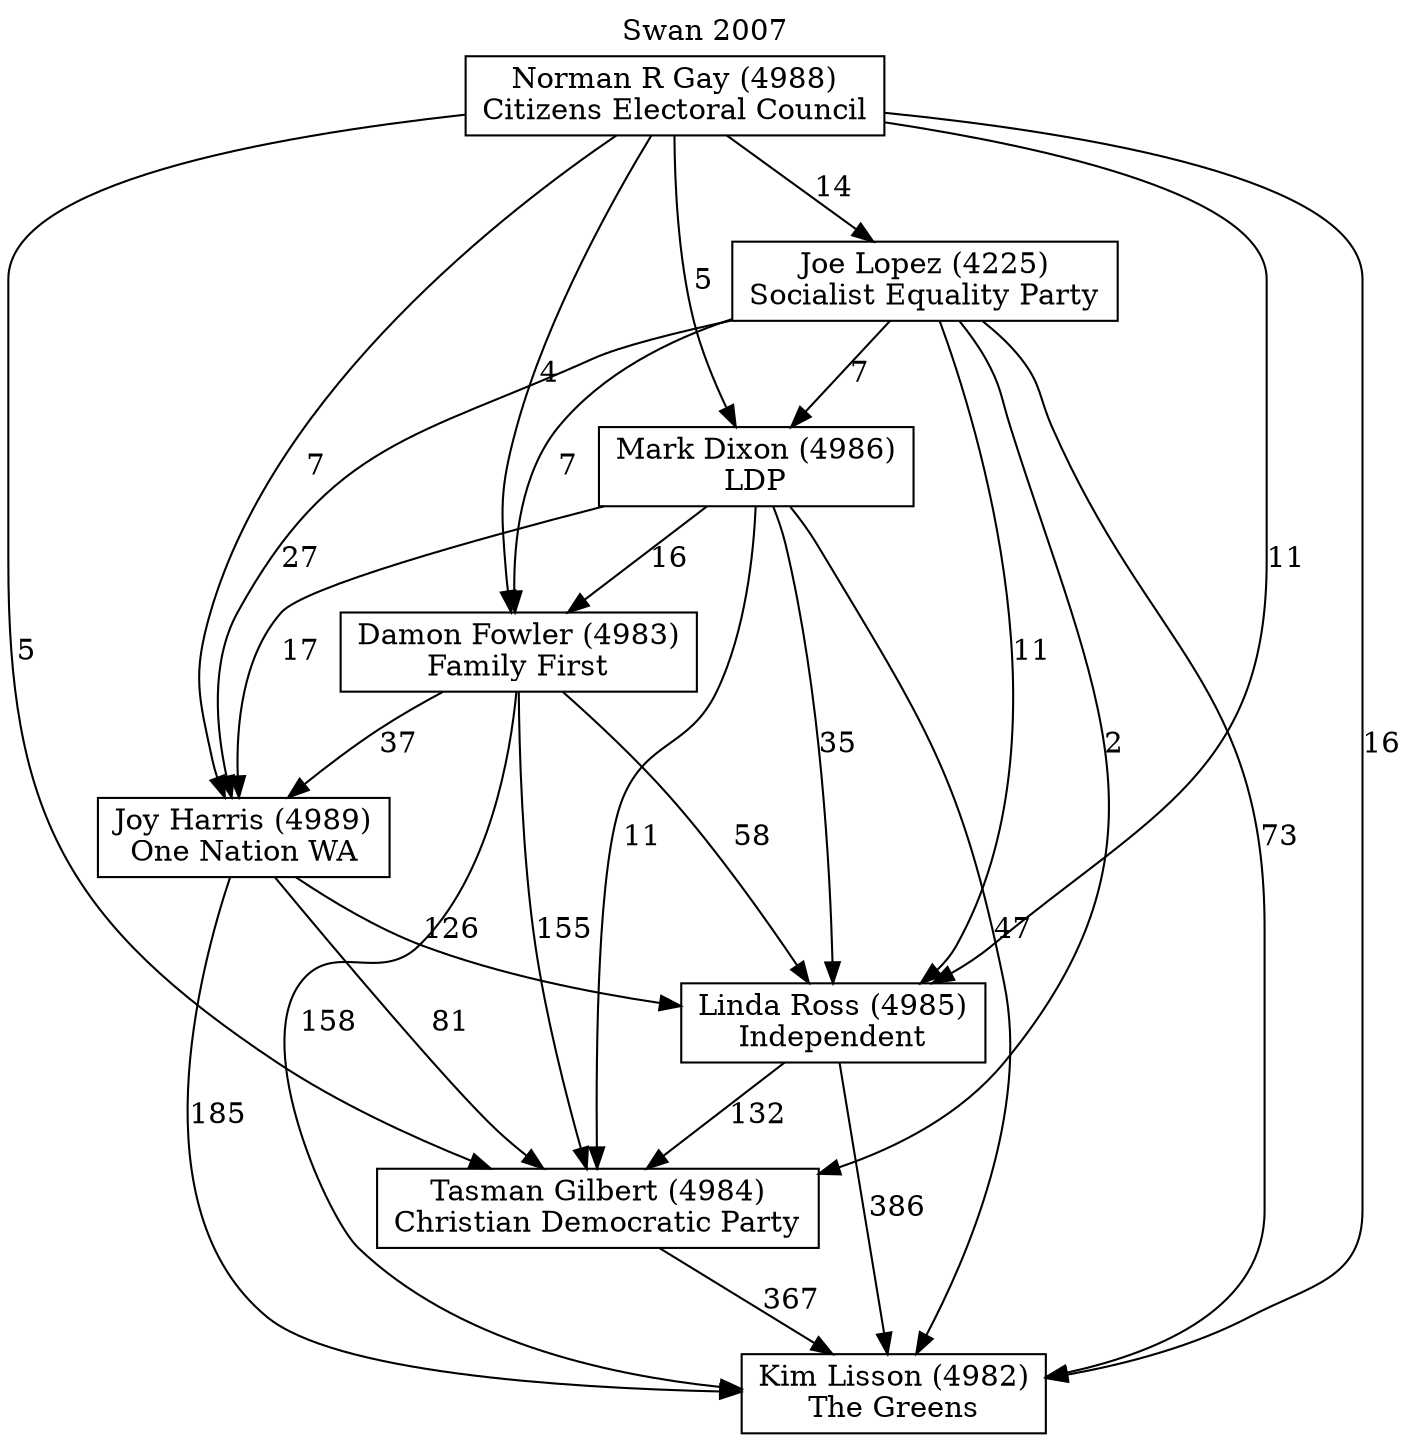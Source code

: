 // House preference flow
digraph "Kim Lisson (4982)_Swan_2007" {
	graph [label="Swan 2007" labelloc=t mclimit=10]
	node [shape=box]
	"Kim Lisson (4982)" [label="Kim Lisson (4982)
The Greens"]
	"Tasman Gilbert (4984)" [label="Tasman Gilbert (4984)
Christian Democratic Party"]
	"Linda Ross (4985)" [label="Linda Ross (4985)
Independent"]
	"Joy Harris (4989)" [label="Joy Harris (4989)
One Nation WA"]
	"Damon Fowler (4983)" [label="Damon Fowler (4983)
Family First"]
	"Mark Dixon (4986)" [label="Mark Dixon (4986)
LDP"]
	"Joe Lopez (4225)" [label="Joe Lopez (4225)
Socialist Equality Party"]
	"Norman R Gay (4988)" [label="Norman R Gay (4988)
Citizens Electoral Council"]
	"Kim Lisson (4982)" [label="Kim Lisson (4982)
The Greens"]
	"Linda Ross (4985)" [label="Linda Ross (4985)
Independent"]
	"Joy Harris (4989)" [label="Joy Harris (4989)
One Nation WA"]
	"Damon Fowler (4983)" [label="Damon Fowler (4983)
Family First"]
	"Mark Dixon (4986)" [label="Mark Dixon (4986)
LDP"]
	"Joe Lopez (4225)" [label="Joe Lopez (4225)
Socialist Equality Party"]
	"Norman R Gay (4988)" [label="Norman R Gay (4988)
Citizens Electoral Council"]
	"Kim Lisson (4982)" [label="Kim Lisson (4982)
The Greens"]
	"Joy Harris (4989)" [label="Joy Harris (4989)
One Nation WA"]
	"Damon Fowler (4983)" [label="Damon Fowler (4983)
Family First"]
	"Mark Dixon (4986)" [label="Mark Dixon (4986)
LDP"]
	"Joe Lopez (4225)" [label="Joe Lopez (4225)
Socialist Equality Party"]
	"Norman R Gay (4988)" [label="Norman R Gay (4988)
Citizens Electoral Council"]
	"Kim Lisson (4982)" [label="Kim Lisson (4982)
The Greens"]
	"Damon Fowler (4983)" [label="Damon Fowler (4983)
Family First"]
	"Mark Dixon (4986)" [label="Mark Dixon (4986)
LDP"]
	"Joe Lopez (4225)" [label="Joe Lopez (4225)
Socialist Equality Party"]
	"Norman R Gay (4988)" [label="Norman R Gay (4988)
Citizens Electoral Council"]
	"Kim Lisson (4982)" [label="Kim Lisson (4982)
The Greens"]
	"Mark Dixon (4986)" [label="Mark Dixon (4986)
LDP"]
	"Joe Lopez (4225)" [label="Joe Lopez (4225)
Socialist Equality Party"]
	"Norman R Gay (4988)" [label="Norman R Gay (4988)
Citizens Electoral Council"]
	"Kim Lisson (4982)" [label="Kim Lisson (4982)
The Greens"]
	"Joe Lopez (4225)" [label="Joe Lopez (4225)
Socialist Equality Party"]
	"Norman R Gay (4988)" [label="Norman R Gay (4988)
Citizens Electoral Council"]
	"Kim Lisson (4982)" [label="Kim Lisson (4982)
The Greens"]
	"Norman R Gay (4988)" [label="Norman R Gay (4988)
Citizens Electoral Council"]
	"Norman R Gay (4988)" [label="Norman R Gay (4988)
Citizens Electoral Council"]
	"Joe Lopez (4225)" [label="Joe Lopez (4225)
Socialist Equality Party"]
	"Norman R Gay (4988)" [label="Norman R Gay (4988)
Citizens Electoral Council"]
	"Norman R Gay (4988)" [label="Norman R Gay (4988)
Citizens Electoral Council"]
	"Mark Dixon (4986)" [label="Mark Dixon (4986)
LDP"]
	"Joe Lopez (4225)" [label="Joe Lopez (4225)
Socialist Equality Party"]
	"Norman R Gay (4988)" [label="Norman R Gay (4988)
Citizens Electoral Council"]
	"Mark Dixon (4986)" [label="Mark Dixon (4986)
LDP"]
	"Norman R Gay (4988)" [label="Norman R Gay (4988)
Citizens Electoral Council"]
	"Norman R Gay (4988)" [label="Norman R Gay (4988)
Citizens Electoral Council"]
	"Joe Lopez (4225)" [label="Joe Lopez (4225)
Socialist Equality Party"]
	"Norman R Gay (4988)" [label="Norman R Gay (4988)
Citizens Electoral Council"]
	"Norman R Gay (4988)" [label="Norman R Gay (4988)
Citizens Electoral Council"]
	"Damon Fowler (4983)" [label="Damon Fowler (4983)
Family First"]
	"Mark Dixon (4986)" [label="Mark Dixon (4986)
LDP"]
	"Joe Lopez (4225)" [label="Joe Lopez (4225)
Socialist Equality Party"]
	"Norman R Gay (4988)" [label="Norman R Gay (4988)
Citizens Electoral Council"]
	"Damon Fowler (4983)" [label="Damon Fowler (4983)
Family First"]
	"Joe Lopez (4225)" [label="Joe Lopez (4225)
Socialist Equality Party"]
	"Norman R Gay (4988)" [label="Norman R Gay (4988)
Citizens Electoral Council"]
	"Damon Fowler (4983)" [label="Damon Fowler (4983)
Family First"]
	"Norman R Gay (4988)" [label="Norman R Gay (4988)
Citizens Electoral Council"]
	"Norman R Gay (4988)" [label="Norman R Gay (4988)
Citizens Electoral Council"]
	"Joe Lopez (4225)" [label="Joe Lopez (4225)
Socialist Equality Party"]
	"Norman R Gay (4988)" [label="Norman R Gay (4988)
Citizens Electoral Council"]
	"Norman R Gay (4988)" [label="Norman R Gay (4988)
Citizens Electoral Council"]
	"Mark Dixon (4986)" [label="Mark Dixon (4986)
LDP"]
	"Joe Lopez (4225)" [label="Joe Lopez (4225)
Socialist Equality Party"]
	"Norman R Gay (4988)" [label="Norman R Gay (4988)
Citizens Electoral Council"]
	"Mark Dixon (4986)" [label="Mark Dixon (4986)
LDP"]
	"Norman R Gay (4988)" [label="Norman R Gay (4988)
Citizens Electoral Council"]
	"Norman R Gay (4988)" [label="Norman R Gay (4988)
Citizens Electoral Council"]
	"Joe Lopez (4225)" [label="Joe Lopez (4225)
Socialist Equality Party"]
	"Norman R Gay (4988)" [label="Norman R Gay (4988)
Citizens Electoral Council"]
	"Norman R Gay (4988)" [label="Norman R Gay (4988)
Citizens Electoral Council"]
	"Joy Harris (4989)" [label="Joy Harris (4989)
One Nation WA"]
	"Damon Fowler (4983)" [label="Damon Fowler (4983)
Family First"]
	"Mark Dixon (4986)" [label="Mark Dixon (4986)
LDP"]
	"Joe Lopez (4225)" [label="Joe Lopez (4225)
Socialist Equality Party"]
	"Norman R Gay (4988)" [label="Norman R Gay (4988)
Citizens Electoral Council"]
	"Joy Harris (4989)" [label="Joy Harris (4989)
One Nation WA"]
	"Mark Dixon (4986)" [label="Mark Dixon (4986)
LDP"]
	"Joe Lopez (4225)" [label="Joe Lopez (4225)
Socialist Equality Party"]
	"Norman R Gay (4988)" [label="Norman R Gay (4988)
Citizens Electoral Council"]
	"Joy Harris (4989)" [label="Joy Harris (4989)
One Nation WA"]
	"Joe Lopez (4225)" [label="Joe Lopez (4225)
Socialist Equality Party"]
	"Norman R Gay (4988)" [label="Norman R Gay (4988)
Citizens Electoral Council"]
	"Joy Harris (4989)" [label="Joy Harris (4989)
One Nation WA"]
	"Norman R Gay (4988)" [label="Norman R Gay (4988)
Citizens Electoral Council"]
	"Norman R Gay (4988)" [label="Norman R Gay (4988)
Citizens Electoral Council"]
	"Joe Lopez (4225)" [label="Joe Lopez (4225)
Socialist Equality Party"]
	"Norman R Gay (4988)" [label="Norman R Gay (4988)
Citizens Electoral Council"]
	"Norman R Gay (4988)" [label="Norman R Gay (4988)
Citizens Electoral Council"]
	"Mark Dixon (4986)" [label="Mark Dixon (4986)
LDP"]
	"Joe Lopez (4225)" [label="Joe Lopez (4225)
Socialist Equality Party"]
	"Norman R Gay (4988)" [label="Norman R Gay (4988)
Citizens Electoral Council"]
	"Mark Dixon (4986)" [label="Mark Dixon (4986)
LDP"]
	"Norman R Gay (4988)" [label="Norman R Gay (4988)
Citizens Electoral Council"]
	"Norman R Gay (4988)" [label="Norman R Gay (4988)
Citizens Electoral Council"]
	"Joe Lopez (4225)" [label="Joe Lopez (4225)
Socialist Equality Party"]
	"Norman R Gay (4988)" [label="Norman R Gay (4988)
Citizens Electoral Council"]
	"Norman R Gay (4988)" [label="Norman R Gay (4988)
Citizens Electoral Council"]
	"Damon Fowler (4983)" [label="Damon Fowler (4983)
Family First"]
	"Mark Dixon (4986)" [label="Mark Dixon (4986)
LDP"]
	"Joe Lopez (4225)" [label="Joe Lopez (4225)
Socialist Equality Party"]
	"Norman R Gay (4988)" [label="Norman R Gay (4988)
Citizens Electoral Council"]
	"Damon Fowler (4983)" [label="Damon Fowler (4983)
Family First"]
	"Joe Lopez (4225)" [label="Joe Lopez (4225)
Socialist Equality Party"]
	"Norman R Gay (4988)" [label="Norman R Gay (4988)
Citizens Electoral Council"]
	"Damon Fowler (4983)" [label="Damon Fowler (4983)
Family First"]
	"Norman R Gay (4988)" [label="Norman R Gay (4988)
Citizens Electoral Council"]
	"Norman R Gay (4988)" [label="Norman R Gay (4988)
Citizens Electoral Council"]
	"Joe Lopez (4225)" [label="Joe Lopez (4225)
Socialist Equality Party"]
	"Norman R Gay (4988)" [label="Norman R Gay (4988)
Citizens Electoral Council"]
	"Norman R Gay (4988)" [label="Norman R Gay (4988)
Citizens Electoral Council"]
	"Mark Dixon (4986)" [label="Mark Dixon (4986)
LDP"]
	"Joe Lopez (4225)" [label="Joe Lopez (4225)
Socialist Equality Party"]
	"Norman R Gay (4988)" [label="Norman R Gay (4988)
Citizens Electoral Council"]
	"Mark Dixon (4986)" [label="Mark Dixon (4986)
LDP"]
	"Norman R Gay (4988)" [label="Norman R Gay (4988)
Citizens Electoral Council"]
	"Norman R Gay (4988)" [label="Norman R Gay (4988)
Citizens Electoral Council"]
	"Joe Lopez (4225)" [label="Joe Lopez (4225)
Socialist Equality Party"]
	"Norman R Gay (4988)" [label="Norman R Gay (4988)
Citizens Electoral Council"]
	"Norman R Gay (4988)" [label="Norman R Gay (4988)
Citizens Electoral Council"]
	"Linda Ross (4985)" [label="Linda Ross (4985)
Independent"]
	"Joy Harris (4989)" [label="Joy Harris (4989)
One Nation WA"]
	"Damon Fowler (4983)" [label="Damon Fowler (4983)
Family First"]
	"Mark Dixon (4986)" [label="Mark Dixon (4986)
LDP"]
	"Joe Lopez (4225)" [label="Joe Lopez (4225)
Socialist Equality Party"]
	"Norman R Gay (4988)" [label="Norman R Gay (4988)
Citizens Electoral Council"]
	"Linda Ross (4985)" [label="Linda Ross (4985)
Independent"]
	"Damon Fowler (4983)" [label="Damon Fowler (4983)
Family First"]
	"Mark Dixon (4986)" [label="Mark Dixon (4986)
LDP"]
	"Joe Lopez (4225)" [label="Joe Lopez (4225)
Socialist Equality Party"]
	"Norman R Gay (4988)" [label="Norman R Gay (4988)
Citizens Electoral Council"]
	"Linda Ross (4985)" [label="Linda Ross (4985)
Independent"]
	"Mark Dixon (4986)" [label="Mark Dixon (4986)
LDP"]
	"Joe Lopez (4225)" [label="Joe Lopez (4225)
Socialist Equality Party"]
	"Norman R Gay (4988)" [label="Norman R Gay (4988)
Citizens Electoral Council"]
	"Linda Ross (4985)" [label="Linda Ross (4985)
Independent"]
	"Joe Lopez (4225)" [label="Joe Lopez (4225)
Socialist Equality Party"]
	"Norman R Gay (4988)" [label="Norman R Gay (4988)
Citizens Electoral Council"]
	"Linda Ross (4985)" [label="Linda Ross (4985)
Independent"]
	"Norman R Gay (4988)" [label="Norman R Gay (4988)
Citizens Electoral Council"]
	"Norman R Gay (4988)" [label="Norman R Gay (4988)
Citizens Electoral Council"]
	"Joe Lopez (4225)" [label="Joe Lopez (4225)
Socialist Equality Party"]
	"Norman R Gay (4988)" [label="Norman R Gay (4988)
Citizens Electoral Council"]
	"Norman R Gay (4988)" [label="Norman R Gay (4988)
Citizens Electoral Council"]
	"Mark Dixon (4986)" [label="Mark Dixon (4986)
LDP"]
	"Joe Lopez (4225)" [label="Joe Lopez (4225)
Socialist Equality Party"]
	"Norman R Gay (4988)" [label="Norman R Gay (4988)
Citizens Electoral Council"]
	"Mark Dixon (4986)" [label="Mark Dixon (4986)
LDP"]
	"Norman R Gay (4988)" [label="Norman R Gay (4988)
Citizens Electoral Council"]
	"Norman R Gay (4988)" [label="Norman R Gay (4988)
Citizens Electoral Council"]
	"Joe Lopez (4225)" [label="Joe Lopez (4225)
Socialist Equality Party"]
	"Norman R Gay (4988)" [label="Norman R Gay (4988)
Citizens Electoral Council"]
	"Norman R Gay (4988)" [label="Norman R Gay (4988)
Citizens Electoral Council"]
	"Damon Fowler (4983)" [label="Damon Fowler (4983)
Family First"]
	"Mark Dixon (4986)" [label="Mark Dixon (4986)
LDP"]
	"Joe Lopez (4225)" [label="Joe Lopez (4225)
Socialist Equality Party"]
	"Norman R Gay (4988)" [label="Norman R Gay (4988)
Citizens Electoral Council"]
	"Damon Fowler (4983)" [label="Damon Fowler (4983)
Family First"]
	"Joe Lopez (4225)" [label="Joe Lopez (4225)
Socialist Equality Party"]
	"Norman R Gay (4988)" [label="Norman R Gay (4988)
Citizens Electoral Council"]
	"Damon Fowler (4983)" [label="Damon Fowler (4983)
Family First"]
	"Norman R Gay (4988)" [label="Norman R Gay (4988)
Citizens Electoral Council"]
	"Norman R Gay (4988)" [label="Norman R Gay (4988)
Citizens Electoral Council"]
	"Joe Lopez (4225)" [label="Joe Lopez (4225)
Socialist Equality Party"]
	"Norman R Gay (4988)" [label="Norman R Gay (4988)
Citizens Electoral Council"]
	"Norman R Gay (4988)" [label="Norman R Gay (4988)
Citizens Electoral Council"]
	"Mark Dixon (4986)" [label="Mark Dixon (4986)
LDP"]
	"Joe Lopez (4225)" [label="Joe Lopez (4225)
Socialist Equality Party"]
	"Norman R Gay (4988)" [label="Norman R Gay (4988)
Citizens Electoral Council"]
	"Mark Dixon (4986)" [label="Mark Dixon (4986)
LDP"]
	"Norman R Gay (4988)" [label="Norman R Gay (4988)
Citizens Electoral Council"]
	"Norman R Gay (4988)" [label="Norman R Gay (4988)
Citizens Electoral Council"]
	"Joe Lopez (4225)" [label="Joe Lopez (4225)
Socialist Equality Party"]
	"Norman R Gay (4988)" [label="Norman R Gay (4988)
Citizens Electoral Council"]
	"Norman R Gay (4988)" [label="Norman R Gay (4988)
Citizens Electoral Council"]
	"Joy Harris (4989)" [label="Joy Harris (4989)
One Nation WA"]
	"Damon Fowler (4983)" [label="Damon Fowler (4983)
Family First"]
	"Mark Dixon (4986)" [label="Mark Dixon (4986)
LDP"]
	"Joe Lopez (4225)" [label="Joe Lopez (4225)
Socialist Equality Party"]
	"Norman R Gay (4988)" [label="Norman R Gay (4988)
Citizens Electoral Council"]
	"Joy Harris (4989)" [label="Joy Harris (4989)
One Nation WA"]
	"Mark Dixon (4986)" [label="Mark Dixon (4986)
LDP"]
	"Joe Lopez (4225)" [label="Joe Lopez (4225)
Socialist Equality Party"]
	"Norman R Gay (4988)" [label="Norman R Gay (4988)
Citizens Electoral Council"]
	"Joy Harris (4989)" [label="Joy Harris (4989)
One Nation WA"]
	"Joe Lopez (4225)" [label="Joe Lopez (4225)
Socialist Equality Party"]
	"Norman R Gay (4988)" [label="Norman R Gay (4988)
Citizens Electoral Council"]
	"Joy Harris (4989)" [label="Joy Harris (4989)
One Nation WA"]
	"Norman R Gay (4988)" [label="Norman R Gay (4988)
Citizens Electoral Council"]
	"Norman R Gay (4988)" [label="Norman R Gay (4988)
Citizens Electoral Council"]
	"Joe Lopez (4225)" [label="Joe Lopez (4225)
Socialist Equality Party"]
	"Norman R Gay (4988)" [label="Norman R Gay (4988)
Citizens Electoral Council"]
	"Norman R Gay (4988)" [label="Norman R Gay (4988)
Citizens Electoral Council"]
	"Mark Dixon (4986)" [label="Mark Dixon (4986)
LDP"]
	"Joe Lopez (4225)" [label="Joe Lopez (4225)
Socialist Equality Party"]
	"Norman R Gay (4988)" [label="Norman R Gay (4988)
Citizens Electoral Council"]
	"Mark Dixon (4986)" [label="Mark Dixon (4986)
LDP"]
	"Norman R Gay (4988)" [label="Norman R Gay (4988)
Citizens Electoral Council"]
	"Norman R Gay (4988)" [label="Norman R Gay (4988)
Citizens Electoral Council"]
	"Joe Lopez (4225)" [label="Joe Lopez (4225)
Socialist Equality Party"]
	"Norman R Gay (4988)" [label="Norman R Gay (4988)
Citizens Electoral Council"]
	"Norman R Gay (4988)" [label="Norman R Gay (4988)
Citizens Electoral Council"]
	"Damon Fowler (4983)" [label="Damon Fowler (4983)
Family First"]
	"Mark Dixon (4986)" [label="Mark Dixon (4986)
LDP"]
	"Joe Lopez (4225)" [label="Joe Lopez (4225)
Socialist Equality Party"]
	"Norman R Gay (4988)" [label="Norman R Gay (4988)
Citizens Electoral Council"]
	"Damon Fowler (4983)" [label="Damon Fowler (4983)
Family First"]
	"Joe Lopez (4225)" [label="Joe Lopez (4225)
Socialist Equality Party"]
	"Norman R Gay (4988)" [label="Norman R Gay (4988)
Citizens Electoral Council"]
	"Damon Fowler (4983)" [label="Damon Fowler (4983)
Family First"]
	"Norman R Gay (4988)" [label="Norman R Gay (4988)
Citizens Electoral Council"]
	"Norman R Gay (4988)" [label="Norman R Gay (4988)
Citizens Electoral Council"]
	"Joe Lopez (4225)" [label="Joe Lopez (4225)
Socialist Equality Party"]
	"Norman R Gay (4988)" [label="Norman R Gay (4988)
Citizens Electoral Council"]
	"Norman R Gay (4988)" [label="Norman R Gay (4988)
Citizens Electoral Council"]
	"Mark Dixon (4986)" [label="Mark Dixon (4986)
LDP"]
	"Joe Lopez (4225)" [label="Joe Lopez (4225)
Socialist Equality Party"]
	"Norman R Gay (4988)" [label="Norman R Gay (4988)
Citizens Electoral Council"]
	"Mark Dixon (4986)" [label="Mark Dixon (4986)
LDP"]
	"Norman R Gay (4988)" [label="Norman R Gay (4988)
Citizens Electoral Council"]
	"Norman R Gay (4988)" [label="Norman R Gay (4988)
Citizens Electoral Council"]
	"Joe Lopez (4225)" [label="Joe Lopez (4225)
Socialist Equality Party"]
	"Norman R Gay (4988)" [label="Norman R Gay (4988)
Citizens Electoral Council"]
	"Norman R Gay (4988)" [label="Norman R Gay (4988)
Citizens Electoral Council"]
	"Tasman Gilbert (4984)" [label="Tasman Gilbert (4984)
Christian Democratic Party"]
	"Linda Ross (4985)" [label="Linda Ross (4985)
Independent"]
	"Joy Harris (4989)" [label="Joy Harris (4989)
One Nation WA"]
	"Damon Fowler (4983)" [label="Damon Fowler (4983)
Family First"]
	"Mark Dixon (4986)" [label="Mark Dixon (4986)
LDP"]
	"Joe Lopez (4225)" [label="Joe Lopez (4225)
Socialist Equality Party"]
	"Norman R Gay (4988)" [label="Norman R Gay (4988)
Citizens Electoral Council"]
	"Tasman Gilbert (4984)" [label="Tasman Gilbert (4984)
Christian Democratic Party"]
	"Joy Harris (4989)" [label="Joy Harris (4989)
One Nation WA"]
	"Damon Fowler (4983)" [label="Damon Fowler (4983)
Family First"]
	"Mark Dixon (4986)" [label="Mark Dixon (4986)
LDP"]
	"Joe Lopez (4225)" [label="Joe Lopez (4225)
Socialist Equality Party"]
	"Norman R Gay (4988)" [label="Norman R Gay (4988)
Citizens Electoral Council"]
	"Tasman Gilbert (4984)" [label="Tasman Gilbert (4984)
Christian Democratic Party"]
	"Damon Fowler (4983)" [label="Damon Fowler (4983)
Family First"]
	"Mark Dixon (4986)" [label="Mark Dixon (4986)
LDP"]
	"Joe Lopez (4225)" [label="Joe Lopez (4225)
Socialist Equality Party"]
	"Norman R Gay (4988)" [label="Norman R Gay (4988)
Citizens Electoral Council"]
	"Tasman Gilbert (4984)" [label="Tasman Gilbert (4984)
Christian Democratic Party"]
	"Mark Dixon (4986)" [label="Mark Dixon (4986)
LDP"]
	"Joe Lopez (4225)" [label="Joe Lopez (4225)
Socialist Equality Party"]
	"Norman R Gay (4988)" [label="Norman R Gay (4988)
Citizens Electoral Council"]
	"Tasman Gilbert (4984)" [label="Tasman Gilbert (4984)
Christian Democratic Party"]
	"Joe Lopez (4225)" [label="Joe Lopez (4225)
Socialist Equality Party"]
	"Norman R Gay (4988)" [label="Norman R Gay (4988)
Citizens Electoral Council"]
	"Tasman Gilbert (4984)" [label="Tasman Gilbert (4984)
Christian Democratic Party"]
	"Norman R Gay (4988)" [label="Norman R Gay (4988)
Citizens Electoral Council"]
	"Norman R Gay (4988)" [label="Norman R Gay (4988)
Citizens Electoral Council"]
	"Joe Lopez (4225)" [label="Joe Lopez (4225)
Socialist Equality Party"]
	"Norman R Gay (4988)" [label="Norman R Gay (4988)
Citizens Electoral Council"]
	"Norman R Gay (4988)" [label="Norman R Gay (4988)
Citizens Electoral Council"]
	"Mark Dixon (4986)" [label="Mark Dixon (4986)
LDP"]
	"Joe Lopez (4225)" [label="Joe Lopez (4225)
Socialist Equality Party"]
	"Norman R Gay (4988)" [label="Norman R Gay (4988)
Citizens Electoral Council"]
	"Mark Dixon (4986)" [label="Mark Dixon (4986)
LDP"]
	"Norman R Gay (4988)" [label="Norman R Gay (4988)
Citizens Electoral Council"]
	"Norman R Gay (4988)" [label="Norman R Gay (4988)
Citizens Electoral Council"]
	"Joe Lopez (4225)" [label="Joe Lopez (4225)
Socialist Equality Party"]
	"Norman R Gay (4988)" [label="Norman R Gay (4988)
Citizens Electoral Council"]
	"Norman R Gay (4988)" [label="Norman R Gay (4988)
Citizens Electoral Council"]
	"Damon Fowler (4983)" [label="Damon Fowler (4983)
Family First"]
	"Mark Dixon (4986)" [label="Mark Dixon (4986)
LDP"]
	"Joe Lopez (4225)" [label="Joe Lopez (4225)
Socialist Equality Party"]
	"Norman R Gay (4988)" [label="Norman R Gay (4988)
Citizens Electoral Council"]
	"Damon Fowler (4983)" [label="Damon Fowler (4983)
Family First"]
	"Joe Lopez (4225)" [label="Joe Lopez (4225)
Socialist Equality Party"]
	"Norman R Gay (4988)" [label="Norman R Gay (4988)
Citizens Electoral Council"]
	"Damon Fowler (4983)" [label="Damon Fowler (4983)
Family First"]
	"Norman R Gay (4988)" [label="Norman R Gay (4988)
Citizens Electoral Council"]
	"Norman R Gay (4988)" [label="Norman R Gay (4988)
Citizens Electoral Council"]
	"Joe Lopez (4225)" [label="Joe Lopez (4225)
Socialist Equality Party"]
	"Norman R Gay (4988)" [label="Norman R Gay (4988)
Citizens Electoral Council"]
	"Norman R Gay (4988)" [label="Norman R Gay (4988)
Citizens Electoral Council"]
	"Mark Dixon (4986)" [label="Mark Dixon (4986)
LDP"]
	"Joe Lopez (4225)" [label="Joe Lopez (4225)
Socialist Equality Party"]
	"Norman R Gay (4988)" [label="Norman R Gay (4988)
Citizens Electoral Council"]
	"Mark Dixon (4986)" [label="Mark Dixon (4986)
LDP"]
	"Norman R Gay (4988)" [label="Norman R Gay (4988)
Citizens Electoral Council"]
	"Norman R Gay (4988)" [label="Norman R Gay (4988)
Citizens Electoral Council"]
	"Joe Lopez (4225)" [label="Joe Lopez (4225)
Socialist Equality Party"]
	"Norman R Gay (4988)" [label="Norman R Gay (4988)
Citizens Electoral Council"]
	"Norman R Gay (4988)" [label="Norman R Gay (4988)
Citizens Electoral Council"]
	"Joy Harris (4989)" [label="Joy Harris (4989)
One Nation WA"]
	"Damon Fowler (4983)" [label="Damon Fowler (4983)
Family First"]
	"Mark Dixon (4986)" [label="Mark Dixon (4986)
LDP"]
	"Joe Lopez (4225)" [label="Joe Lopez (4225)
Socialist Equality Party"]
	"Norman R Gay (4988)" [label="Norman R Gay (4988)
Citizens Electoral Council"]
	"Joy Harris (4989)" [label="Joy Harris (4989)
One Nation WA"]
	"Mark Dixon (4986)" [label="Mark Dixon (4986)
LDP"]
	"Joe Lopez (4225)" [label="Joe Lopez (4225)
Socialist Equality Party"]
	"Norman R Gay (4988)" [label="Norman R Gay (4988)
Citizens Electoral Council"]
	"Joy Harris (4989)" [label="Joy Harris (4989)
One Nation WA"]
	"Joe Lopez (4225)" [label="Joe Lopez (4225)
Socialist Equality Party"]
	"Norman R Gay (4988)" [label="Norman R Gay (4988)
Citizens Electoral Council"]
	"Joy Harris (4989)" [label="Joy Harris (4989)
One Nation WA"]
	"Norman R Gay (4988)" [label="Norman R Gay (4988)
Citizens Electoral Council"]
	"Norman R Gay (4988)" [label="Norman R Gay (4988)
Citizens Electoral Council"]
	"Joe Lopez (4225)" [label="Joe Lopez (4225)
Socialist Equality Party"]
	"Norman R Gay (4988)" [label="Norman R Gay (4988)
Citizens Electoral Council"]
	"Norman R Gay (4988)" [label="Norman R Gay (4988)
Citizens Electoral Council"]
	"Mark Dixon (4986)" [label="Mark Dixon (4986)
LDP"]
	"Joe Lopez (4225)" [label="Joe Lopez (4225)
Socialist Equality Party"]
	"Norman R Gay (4988)" [label="Norman R Gay (4988)
Citizens Electoral Council"]
	"Mark Dixon (4986)" [label="Mark Dixon (4986)
LDP"]
	"Norman R Gay (4988)" [label="Norman R Gay (4988)
Citizens Electoral Council"]
	"Norman R Gay (4988)" [label="Norman R Gay (4988)
Citizens Electoral Council"]
	"Joe Lopez (4225)" [label="Joe Lopez (4225)
Socialist Equality Party"]
	"Norman R Gay (4988)" [label="Norman R Gay (4988)
Citizens Electoral Council"]
	"Norman R Gay (4988)" [label="Norman R Gay (4988)
Citizens Electoral Council"]
	"Damon Fowler (4983)" [label="Damon Fowler (4983)
Family First"]
	"Mark Dixon (4986)" [label="Mark Dixon (4986)
LDP"]
	"Joe Lopez (4225)" [label="Joe Lopez (4225)
Socialist Equality Party"]
	"Norman R Gay (4988)" [label="Norman R Gay (4988)
Citizens Electoral Council"]
	"Damon Fowler (4983)" [label="Damon Fowler (4983)
Family First"]
	"Joe Lopez (4225)" [label="Joe Lopez (4225)
Socialist Equality Party"]
	"Norman R Gay (4988)" [label="Norman R Gay (4988)
Citizens Electoral Council"]
	"Damon Fowler (4983)" [label="Damon Fowler (4983)
Family First"]
	"Norman R Gay (4988)" [label="Norman R Gay (4988)
Citizens Electoral Council"]
	"Norman R Gay (4988)" [label="Norman R Gay (4988)
Citizens Electoral Council"]
	"Joe Lopez (4225)" [label="Joe Lopez (4225)
Socialist Equality Party"]
	"Norman R Gay (4988)" [label="Norman R Gay (4988)
Citizens Electoral Council"]
	"Norman R Gay (4988)" [label="Norman R Gay (4988)
Citizens Electoral Council"]
	"Mark Dixon (4986)" [label="Mark Dixon (4986)
LDP"]
	"Joe Lopez (4225)" [label="Joe Lopez (4225)
Socialist Equality Party"]
	"Norman R Gay (4988)" [label="Norman R Gay (4988)
Citizens Electoral Council"]
	"Mark Dixon (4986)" [label="Mark Dixon (4986)
LDP"]
	"Norman R Gay (4988)" [label="Norman R Gay (4988)
Citizens Electoral Council"]
	"Norman R Gay (4988)" [label="Norman R Gay (4988)
Citizens Electoral Council"]
	"Joe Lopez (4225)" [label="Joe Lopez (4225)
Socialist Equality Party"]
	"Norman R Gay (4988)" [label="Norman R Gay (4988)
Citizens Electoral Council"]
	"Norman R Gay (4988)" [label="Norman R Gay (4988)
Citizens Electoral Council"]
	"Linda Ross (4985)" [label="Linda Ross (4985)
Independent"]
	"Joy Harris (4989)" [label="Joy Harris (4989)
One Nation WA"]
	"Damon Fowler (4983)" [label="Damon Fowler (4983)
Family First"]
	"Mark Dixon (4986)" [label="Mark Dixon (4986)
LDP"]
	"Joe Lopez (4225)" [label="Joe Lopez (4225)
Socialist Equality Party"]
	"Norman R Gay (4988)" [label="Norman R Gay (4988)
Citizens Electoral Council"]
	"Linda Ross (4985)" [label="Linda Ross (4985)
Independent"]
	"Damon Fowler (4983)" [label="Damon Fowler (4983)
Family First"]
	"Mark Dixon (4986)" [label="Mark Dixon (4986)
LDP"]
	"Joe Lopez (4225)" [label="Joe Lopez (4225)
Socialist Equality Party"]
	"Norman R Gay (4988)" [label="Norman R Gay (4988)
Citizens Electoral Council"]
	"Linda Ross (4985)" [label="Linda Ross (4985)
Independent"]
	"Mark Dixon (4986)" [label="Mark Dixon (4986)
LDP"]
	"Joe Lopez (4225)" [label="Joe Lopez (4225)
Socialist Equality Party"]
	"Norman R Gay (4988)" [label="Norman R Gay (4988)
Citizens Electoral Council"]
	"Linda Ross (4985)" [label="Linda Ross (4985)
Independent"]
	"Joe Lopez (4225)" [label="Joe Lopez (4225)
Socialist Equality Party"]
	"Norman R Gay (4988)" [label="Norman R Gay (4988)
Citizens Electoral Council"]
	"Linda Ross (4985)" [label="Linda Ross (4985)
Independent"]
	"Norman R Gay (4988)" [label="Norman R Gay (4988)
Citizens Electoral Council"]
	"Norman R Gay (4988)" [label="Norman R Gay (4988)
Citizens Electoral Council"]
	"Joe Lopez (4225)" [label="Joe Lopez (4225)
Socialist Equality Party"]
	"Norman R Gay (4988)" [label="Norman R Gay (4988)
Citizens Electoral Council"]
	"Norman R Gay (4988)" [label="Norman R Gay (4988)
Citizens Electoral Council"]
	"Mark Dixon (4986)" [label="Mark Dixon (4986)
LDP"]
	"Joe Lopez (4225)" [label="Joe Lopez (4225)
Socialist Equality Party"]
	"Norman R Gay (4988)" [label="Norman R Gay (4988)
Citizens Electoral Council"]
	"Mark Dixon (4986)" [label="Mark Dixon (4986)
LDP"]
	"Norman R Gay (4988)" [label="Norman R Gay (4988)
Citizens Electoral Council"]
	"Norman R Gay (4988)" [label="Norman R Gay (4988)
Citizens Electoral Council"]
	"Joe Lopez (4225)" [label="Joe Lopez (4225)
Socialist Equality Party"]
	"Norman R Gay (4988)" [label="Norman R Gay (4988)
Citizens Electoral Council"]
	"Norman R Gay (4988)" [label="Norman R Gay (4988)
Citizens Electoral Council"]
	"Damon Fowler (4983)" [label="Damon Fowler (4983)
Family First"]
	"Mark Dixon (4986)" [label="Mark Dixon (4986)
LDP"]
	"Joe Lopez (4225)" [label="Joe Lopez (4225)
Socialist Equality Party"]
	"Norman R Gay (4988)" [label="Norman R Gay (4988)
Citizens Electoral Council"]
	"Damon Fowler (4983)" [label="Damon Fowler (4983)
Family First"]
	"Joe Lopez (4225)" [label="Joe Lopez (4225)
Socialist Equality Party"]
	"Norman R Gay (4988)" [label="Norman R Gay (4988)
Citizens Electoral Council"]
	"Damon Fowler (4983)" [label="Damon Fowler (4983)
Family First"]
	"Norman R Gay (4988)" [label="Norman R Gay (4988)
Citizens Electoral Council"]
	"Norman R Gay (4988)" [label="Norman R Gay (4988)
Citizens Electoral Council"]
	"Joe Lopez (4225)" [label="Joe Lopez (4225)
Socialist Equality Party"]
	"Norman R Gay (4988)" [label="Norman R Gay (4988)
Citizens Electoral Council"]
	"Norman R Gay (4988)" [label="Norman R Gay (4988)
Citizens Electoral Council"]
	"Mark Dixon (4986)" [label="Mark Dixon (4986)
LDP"]
	"Joe Lopez (4225)" [label="Joe Lopez (4225)
Socialist Equality Party"]
	"Norman R Gay (4988)" [label="Norman R Gay (4988)
Citizens Electoral Council"]
	"Mark Dixon (4986)" [label="Mark Dixon (4986)
LDP"]
	"Norman R Gay (4988)" [label="Norman R Gay (4988)
Citizens Electoral Council"]
	"Norman R Gay (4988)" [label="Norman R Gay (4988)
Citizens Electoral Council"]
	"Joe Lopez (4225)" [label="Joe Lopez (4225)
Socialist Equality Party"]
	"Norman R Gay (4988)" [label="Norman R Gay (4988)
Citizens Electoral Council"]
	"Norman R Gay (4988)" [label="Norman R Gay (4988)
Citizens Electoral Council"]
	"Joy Harris (4989)" [label="Joy Harris (4989)
One Nation WA"]
	"Damon Fowler (4983)" [label="Damon Fowler (4983)
Family First"]
	"Mark Dixon (4986)" [label="Mark Dixon (4986)
LDP"]
	"Joe Lopez (4225)" [label="Joe Lopez (4225)
Socialist Equality Party"]
	"Norman R Gay (4988)" [label="Norman R Gay (4988)
Citizens Electoral Council"]
	"Joy Harris (4989)" [label="Joy Harris (4989)
One Nation WA"]
	"Mark Dixon (4986)" [label="Mark Dixon (4986)
LDP"]
	"Joe Lopez (4225)" [label="Joe Lopez (4225)
Socialist Equality Party"]
	"Norman R Gay (4988)" [label="Norman R Gay (4988)
Citizens Electoral Council"]
	"Joy Harris (4989)" [label="Joy Harris (4989)
One Nation WA"]
	"Joe Lopez (4225)" [label="Joe Lopez (4225)
Socialist Equality Party"]
	"Norman R Gay (4988)" [label="Norman R Gay (4988)
Citizens Electoral Council"]
	"Joy Harris (4989)" [label="Joy Harris (4989)
One Nation WA"]
	"Norman R Gay (4988)" [label="Norman R Gay (4988)
Citizens Electoral Council"]
	"Norman R Gay (4988)" [label="Norman R Gay (4988)
Citizens Electoral Council"]
	"Joe Lopez (4225)" [label="Joe Lopez (4225)
Socialist Equality Party"]
	"Norman R Gay (4988)" [label="Norman R Gay (4988)
Citizens Electoral Council"]
	"Norman R Gay (4988)" [label="Norman R Gay (4988)
Citizens Electoral Council"]
	"Mark Dixon (4986)" [label="Mark Dixon (4986)
LDP"]
	"Joe Lopez (4225)" [label="Joe Lopez (4225)
Socialist Equality Party"]
	"Norman R Gay (4988)" [label="Norman R Gay (4988)
Citizens Electoral Council"]
	"Mark Dixon (4986)" [label="Mark Dixon (4986)
LDP"]
	"Norman R Gay (4988)" [label="Norman R Gay (4988)
Citizens Electoral Council"]
	"Norman R Gay (4988)" [label="Norman R Gay (4988)
Citizens Electoral Council"]
	"Joe Lopez (4225)" [label="Joe Lopez (4225)
Socialist Equality Party"]
	"Norman R Gay (4988)" [label="Norman R Gay (4988)
Citizens Electoral Council"]
	"Norman R Gay (4988)" [label="Norman R Gay (4988)
Citizens Electoral Council"]
	"Damon Fowler (4983)" [label="Damon Fowler (4983)
Family First"]
	"Mark Dixon (4986)" [label="Mark Dixon (4986)
LDP"]
	"Joe Lopez (4225)" [label="Joe Lopez (4225)
Socialist Equality Party"]
	"Norman R Gay (4988)" [label="Norman R Gay (4988)
Citizens Electoral Council"]
	"Damon Fowler (4983)" [label="Damon Fowler (4983)
Family First"]
	"Joe Lopez (4225)" [label="Joe Lopez (4225)
Socialist Equality Party"]
	"Norman R Gay (4988)" [label="Norman R Gay (4988)
Citizens Electoral Council"]
	"Damon Fowler (4983)" [label="Damon Fowler (4983)
Family First"]
	"Norman R Gay (4988)" [label="Norman R Gay (4988)
Citizens Electoral Council"]
	"Norman R Gay (4988)" [label="Norman R Gay (4988)
Citizens Electoral Council"]
	"Joe Lopez (4225)" [label="Joe Lopez (4225)
Socialist Equality Party"]
	"Norman R Gay (4988)" [label="Norman R Gay (4988)
Citizens Electoral Council"]
	"Norman R Gay (4988)" [label="Norman R Gay (4988)
Citizens Electoral Council"]
	"Mark Dixon (4986)" [label="Mark Dixon (4986)
LDP"]
	"Joe Lopez (4225)" [label="Joe Lopez (4225)
Socialist Equality Party"]
	"Norman R Gay (4988)" [label="Norman R Gay (4988)
Citizens Electoral Council"]
	"Mark Dixon (4986)" [label="Mark Dixon (4986)
LDP"]
	"Norman R Gay (4988)" [label="Norman R Gay (4988)
Citizens Electoral Council"]
	"Norman R Gay (4988)" [label="Norman R Gay (4988)
Citizens Electoral Council"]
	"Joe Lopez (4225)" [label="Joe Lopez (4225)
Socialist Equality Party"]
	"Norman R Gay (4988)" [label="Norman R Gay (4988)
Citizens Electoral Council"]
	"Norman R Gay (4988)" [label="Norman R Gay (4988)
Citizens Electoral Council"]
	"Tasman Gilbert (4984)" -> "Kim Lisson (4982)" [label=367]
	"Linda Ross (4985)" -> "Tasman Gilbert (4984)" [label=132]
	"Joy Harris (4989)" -> "Linda Ross (4985)" [label=126]
	"Damon Fowler (4983)" -> "Joy Harris (4989)" [label=37]
	"Mark Dixon (4986)" -> "Damon Fowler (4983)" [label=16]
	"Joe Lopez (4225)" -> "Mark Dixon (4986)" [label=7]
	"Norman R Gay (4988)" -> "Joe Lopez (4225)" [label=14]
	"Linda Ross (4985)" -> "Kim Lisson (4982)" [label=386]
	"Joy Harris (4989)" -> "Kim Lisson (4982)" [label=185]
	"Damon Fowler (4983)" -> "Kim Lisson (4982)" [label=158]
	"Mark Dixon (4986)" -> "Kim Lisson (4982)" [label=47]
	"Joe Lopez (4225)" -> "Kim Lisson (4982)" [label=73]
	"Norman R Gay (4988)" -> "Kim Lisson (4982)" [label=16]
	"Norman R Gay (4988)" -> "Mark Dixon (4986)" [label=5]
	"Joe Lopez (4225)" -> "Damon Fowler (4983)" [label=7]
	"Norman R Gay (4988)" -> "Damon Fowler (4983)" [label=4]
	"Mark Dixon (4986)" -> "Joy Harris (4989)" [label=17]
	"Joe Lopez (4225)" -> "Joy Harris (4989)" [label=27]
	"Norman R Gay (4988)" -> "Joy Harris (4989)" [label=7]
	"Damon Fowler (4983)" -> "Linda Ross (4985)" [label=58]
	"Mark Dixon (4986)" -> "Linda Ross (4985)" [label=35]
	"Joe Lopez (4225)" -> "Linda Ross (4985)" [label=11]
	"Norman R Gay (4988)" -> "Linda Ross (4985)" [label=11]
	"Joy Harris (4989)" -> "Tasman Gilbert (4984)" [label=81]
	"Damon Fowler (4983)" -> "Tasman Gilbert (4984)" [label=155]
	"Mark Dixon (4986)" -> "Tasman Gilbert (4984)" [label=11]
	"Joe Lopez (4225)" -> "Tasman Gilbert (4984)" [label=2]
	"Norman R Gay (4988)" -> "Tasman Gilbert (4984)" [label=5]
}
